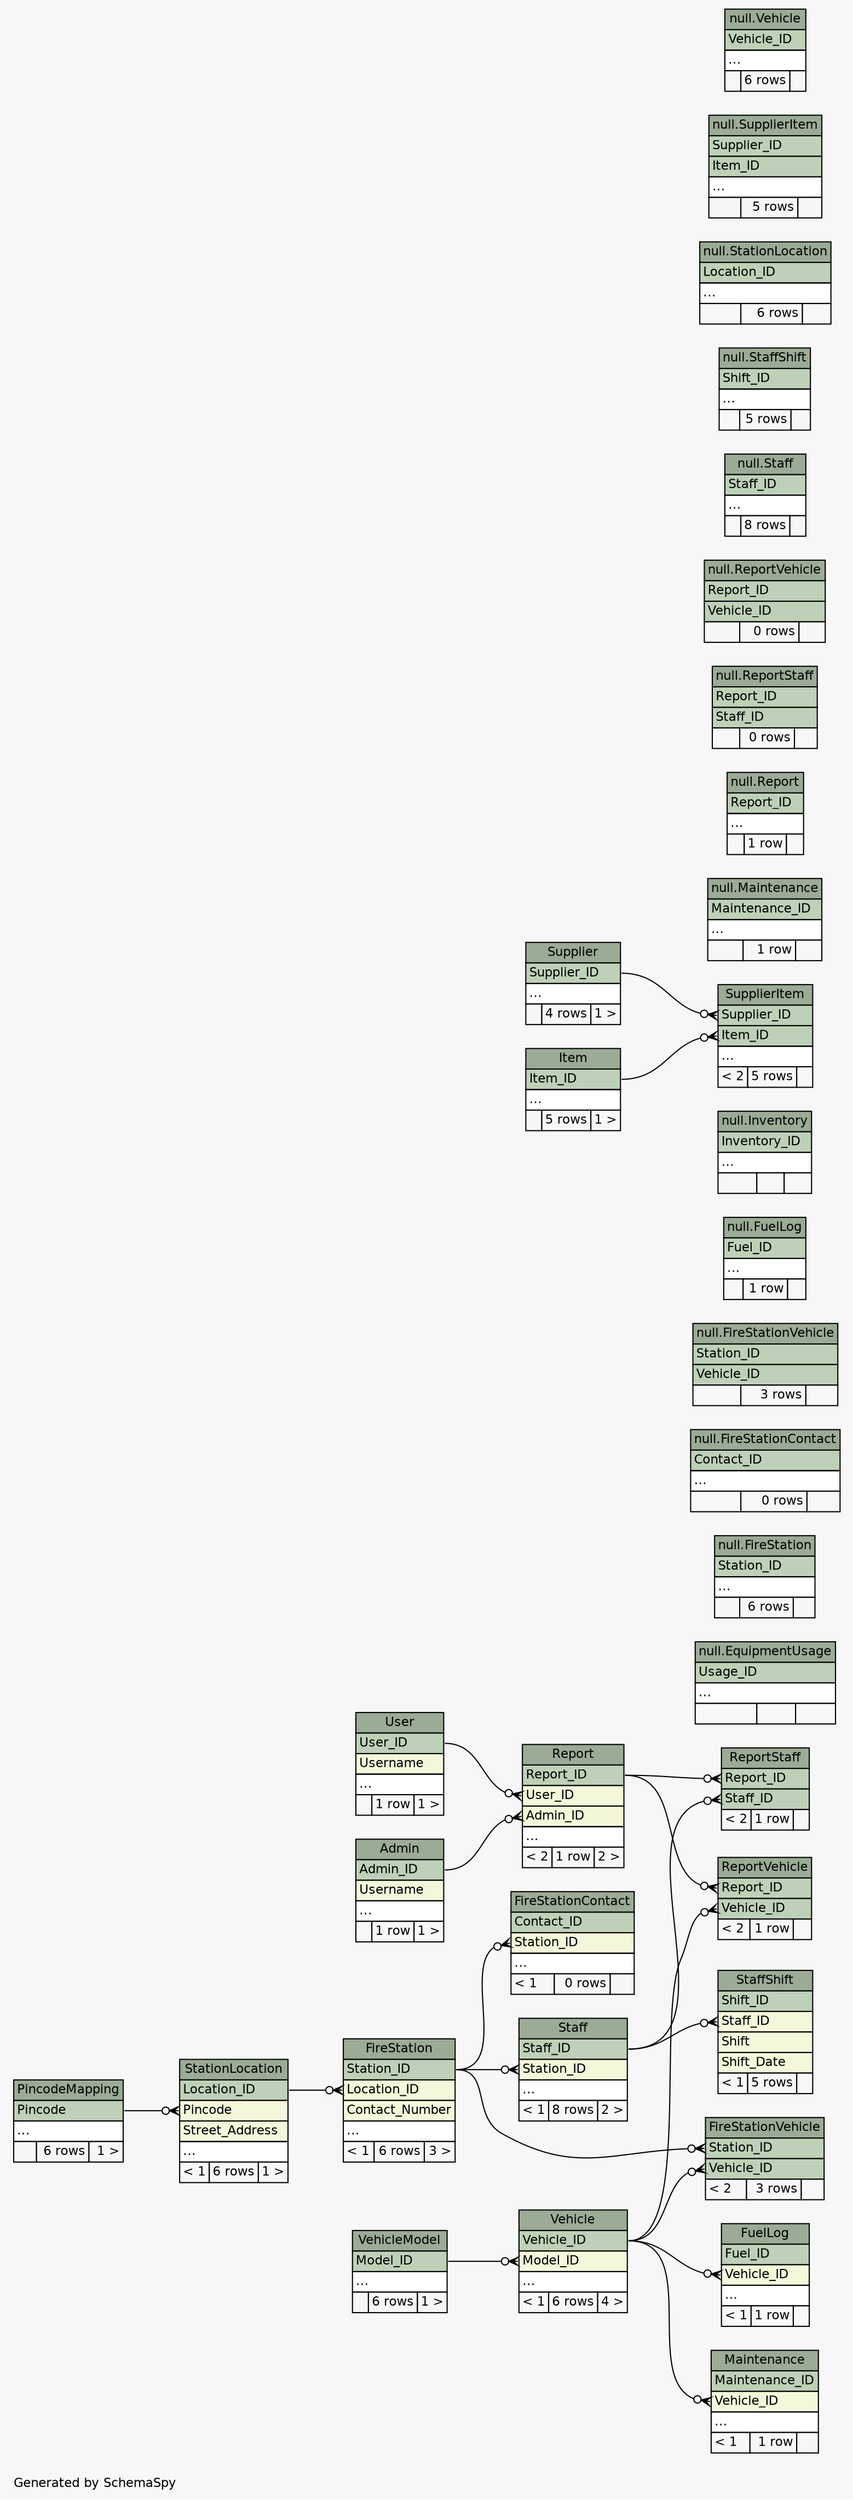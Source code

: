 // dot 12.1.0 on Linux 6.13.8-200.fc41.x86_64
// SchemaSpy rev 590
digraph "compactImpliedRelationshipsDiagram" {
  graph [
    rankdir="RL"
    bgcolor="#f7f7f7"
    label="\nGenerated by SchemaSpy"
    labeljust="l"
    nodesep="0.18"
    ranksep="0.46"
    fontname="Helvetica"
    fontsize="11"
  ];
  node [
    fontname="Helvetica"
    fontsize="11"
    shape="plaintext"
  ];
  edge [
    arrowsize="0.8"
  ];
  "Admin" [
    label=<
    <TABLE BORDER="0" CELLBORDER="1" CELLSPACING="0" BGCOLOR="#ffffff">
      <TR><TD COLSPAN="3" BGCOLOR="#9bab96" ALIGN="CENTER">Admin</TD></TR>
      <TR><TD PORT="Admin_ID" COLSPAN="3" BGCOLOR="#bed1b8" ALIGN="LEFT">Admin_ID</TD></TR>
      <TR><TD PORT="Username" COLSPAN="3" BGCOLOR="#f4f7da" ALIGN="LEFT">Username</TD></TR>
      <TR><TD PORT="elipses" COLSPAN="3" ALIGN="LEFT">...</TD></TR>
      <TR><TD ALIGN="LEFT" BGCOLOR="#f7f7f7">  </TD><TD ALIGN="RIGHT" BGCOLOR="#f7f7f7">1 row</TD><TD ALIGN="RIGHT" BGCOLOR="#f7f7f7">1 &gt;</TD></TR>
    </TABLE>>
    URL="tables/Admin.html"
    tooltip="Admin"
  ];
  "null.EquipmentUsage" [
    label=<
    <TABLE BORDER="0" CELLBORDER="1" CELLSPACING="0" BGCOLOR="#ffffff">
      <TR><TD COLSPAN="3" BGCOLOR="#9bab96" ALIGN="CENTER">null.EquipmentUsage</TD></TR>
      <TR><TD PORT="Usage_ID" COLSPAN="3" BGCOLOR="#bed1b8" ALIGN="LEFT">Usage_ID</TD></TR>
      <TR><TD PORT="elipses" COLSPAN="3" ALIGN="LEFT">...</TD></TR>
      <TR><TD ALIGN="LEFT" BGCOLOR="#f7f7f7">  </TD><TD ALIGN="RIGHT" BGCOLOR="#f7f7f7">  </TD><TD ALIGN="RIGHT" BGCOLOR="#f7f7f7">  </TD></TR>
    </TABLE>>
    URL="tables/../../null/tables/EquipmentUsage.html"
    tooltip="null.EquipmentUsage"
  ];
  "null.FireStation" [
    label=<
    <TABLE BORDER="0" CELLBORDER="1" CELLSPACING="0" BGCOLOR="#ffffff">
      <TR><TD COLSPAN="3" BGCOLOR="#9bab96" ALIGN="CENTER">null.FireStation</TD></TR>
      <TR><TD PORT="Station_ID" COLSPAN="3" BGCOLOR="#bed1b8" ALIGN="LEFT">Station_ID</TD></TR>
      <TR><TD PORT="elipses" COLSPAN="3" ALIGN="LEFT">...</TD></TR>
      <TR><TD ALIGN="LEFT" BGCOLOR="#f7f7f7">  </TD><TD ALIGN="RIGHT" BGCOLOR="#f7f7f7">6 rows</TD><TD ALIGN="RIGHT" BGCOLOR="#f7f7f7">  </TD></TR>
    </TABLE>>
    URL="tables/../../null/tables/FireStation.html"
    tooltip="null.FireStation"
  ];
  "FireStation" [
    label=<
    <TABLE BORDER="0" CELLBORDER="1" CELLSPACING="0" BGCOLOR="#ffffff">
      <TR><TD COLSPAN="3" BGCOLOR="#9bab96" ALIGN="CENTER">FireStation</TD></TR>
      <TR><TD PORT="Station_ID" COLSPAN="3" BGCOLOR="#bed1b8" ALIGN="LEFT">Station_ID</TD></TR>
      <TR><TD PORT="Location_ID" COLSPAN="3" BGCOLOR="#f4f7da" ALIGN="LEFT">Location_ID</TD></TR>
      <TR><TD PORT="Contact_Number" COLSPAN="3" BGCOLOR="#f4f7da" ALIGN="LEFT">Contact_Number</TD></TR>
      <TR><TD PORT="elipses" COLSPAN="3" ALIGN="LEFT">...</TD></TR>
      <TR><TD ALIGN="LEFT" BGCOLOR="#f7f7f7">&lt; 1</TD><TD ALIGN="RIGHT" BGCOLOR="#f7f7f7">6 rows</TD><TD ALIGN="RIGHT" BGCOLOR="#f7f7f7">3 &gt;</TD></TR>
    </TABLE>>
    URL="tables/FireStation.html"
    tooltip="FireStation"
  ];
  "null.FireStationContact" [
    label=<
    <TABLE BORDER="0" CELLBORDER="1" CELLSPACING="0" BGCOLOR="#ffffff">
      <TR><TD COLSPAN="3" BGCOLOR="#9bab96" ALIGN="CENTER">null.FireStationContact</TD></TR>
      <TR><TD PORT="Contact_ID" COLSPAN="3" BGCOLOR="#bed1b8" ALIGN="LEFT">Contact_ID</TD></TR>
      <TR><TD PORT="elipses" COLSPAN="3" ALIGN="LEFT">...</TD></TR>
      <TR><TD ALIGN="LEFT" BGCOLOR="#f7f7f7">  </TD><TD ALIGN="RIGHT" BGCOLOR="#f7f7f7">0 rows</TD><TD ALIGN="RIGHT" BGCOLOR="#f7f7f7">  </TD></TR>
    </TABLE>>
    URL="tables/../../null/tables/FireStationContact.html"
    tooltip="null.FireStationContact"
  ];
  "FireStationContact" [
    label=<
    <TABLE BORDER="0" CELLBORDER="1" CELLSPACING="0" BGCOLOR="#ffffff">
      <TR><TD COLSPAN="3" BGCOLOR="#9bab96" ALIGN="CENTER">FireStationContact</TD></TR>
      <TR><TD PORT="Contact_ID" COLSPAN="3" BGCOLOR="#bed1b8" ALIGN="LEFT">Contact_ID</TD></TR>
      <TR><TD PORT="Station_ID" COLSPAN="3" BGCOLOR="#f4f7da" ALIGN="LEFT">Station_ID</TD></TR>
      <TR><TD PORT="elipses" COLSPAN="3" ALIGN="LEFT">...</TD></TR>
      <TR><TD ALIGN="LEFT" BGCOLOR="#f7f7f7">&lt; 1</TD><TD ALIGN="RIGHT" BGCOLOR="#f7f7f7">0 rows</TD><TD ALIGN="RIGHT" BGCOLOR="#f7f7f7">  </TD></TR>
    </TABLE>>
    URL="tables/FireStationContact.html"
    tooltip="FireStationContact"
  ];
  "null.FireStationVehicle" [
    label=<
    <TABLE BORDER="0" CELLBORDER="1" CELLSPACING="0" BGCOLOR="#ffffff">
      <TR><TD COLSPAN="3" BGCOLOR="#9bab96" ALIGN="CENTER">null.FireStationVehicle</TD></TR>
      <TR><TD PORT="Station_ID" COLSPAN="3" BGCOLOR="#bed1b8" ALIGN="LEFT">Station_ID</TD></TR>
      <TR><TD PORT="Vehicle_ID" COLSPAN="3" BGCOLOR="#bed1b8" ALIGN="LEFT">Vehicle_ID</TD></TR>
      <TR><TD ALIGN="LEFT" BGCOLOR="#f7f7f7">  </TD><TD ALIGN="RIGHT" BGCOLOR="#f7f7f7">3 rows</TD><TD ALIGN="RIGHT" BGCOLOR="#f7f7f7">  </TD></TR>
    </TABLE>>
    URL="tables/../../null/tables/FireStationVehicle.html"
    tooltip="null.FireStationVehicle"
  ];
  "FireStationVehicle" [
    label=<
    <TABLE BORDER="0" CELLBORDER="1" CELLSPACING="0" BGCOLOR="#ffffff">
      <TR><TD COLSPAN="3" BGCOLOR="#9bab96" ALIGN="CENTER">FireStationVehicle</TD></TR>
      <TR><TD PORT="Station_ID" COLSPAN="3" BGCOLOR="#bed1b8" ALIGN="LEFT">Station_ID</TD></TR>
      <TR><TD PORT="Vehicle_ID" COLSPAN="3" BGCOLOR="#bed1b8" ALIGN="LEFT">Vehicle_ID</TD></TR>
      <TR><TD ALIGN="LEFT" BGCOLOR="#f7f7f7">&lt; 2</TD><TD ALIGN="RIGHT" BGCOLOR="#f7f7f7">3 rows</TD><TD ALIGN="RIGHT" BGCOLOR="#f7f7f7">  </TD></TR>
    </TABLE>>
    URL="tables/FireStationVehicle.html"
    tooltip="FireStationVehicle"
  ];
  "null.FuelLog" [
    label=<
    <TABLE BORDER="0" CELLBORDER="1" CELLSPACING="0" BGCOLOR="#ffffff">
      <TR><TD COLSPAN="3" BGCOLOR="#9bab96" ALIGN="CENTER">null.FuelLog</TD></TR>
      <TR><TD PORT="Fuel_ID" COLSPAN="3" BGCOLOR="#bed1b8" ALIGN="LEFT">Fuel_ID</TD></TR>
      <TR><TD PORT="elipses" COLSPAN="3" ALIGN="LEFT">...</TD></TR>
      <TR><TD ALIGN="LEFT" BGCOLOR="#f7f7f7">  </TD><TD ALIGN="RIGHT" BGCOLOR="#f7f7f7">1 row</TD><TD ALIGN="RIGHT" BGCOLOR="#f7f7f7">  </TD></TR>
    </TABLE>>
    URL="tables/../../null/tables/FuelLog.html"
    tooltip="null.FuelLog"
  ];
  "FuelLog" [
    label=<
    <TABLE BORDER="0" CELLBORDER="1" CELLSPACING="0" BGCOLOR="#ffffff">
      <TR><TD COLSPAN="3" BGCOLOR="#9bab96" ALIGN="CENTER">FuelLog</TD></TR>
      <TR><TD PORT="Fuel_ID" COLSPAN="3" BGCOLOR="#bed1b8" ALIGN="LEFT">Fuel_ID</TD></TR>
      <TR><TD PORT="Vehicle_ID" COLSPAN="3" BGCOLOR="#f4f7da" ALIGN="LEFT">Vehicle_ID</TD></TR>
      <TR><TD PORT="elipses" COLSPAN="3" ALIGN="LEFT">...</TD></TR>
      <TR><TD ALIGN="LEFT" BGCOLOR="#f7f7f7">&lt; 1</TD><TD ALIGN="RIGHT" BGCOLOR="#f7f7f7">1 row</TD><TD ALIGN="RIGHT" BGCOLOR="#f7f7f7">  </TD></TR>
    </TABLE>>
    URL="tables/FuelLog.html"
    tooltip="FuelLog"
  ];
  "null.Inventory" [
    label=<
    <TABLE BORDER="0" CELLBORDER="1" CELLSPACING="0" BGCOLOR="#ffffff">
      <TR><TD COLSPAN="3" BGCOLOR="#9bab96" ALIGN="CENTER">null.Inventory</TD></TR>
      <TR><TD PORT="Inventory_ID" COLSPAN="3" BGCOLOR="#bed1b8" ALIGN="LEFT">Inventory_ID</TD></TR>
      <TR><TD PORT="elipses" COLSPAN="3" ALIGN="LEFT">...</TD></TR>
      <TR><TD ALIGN="LEFT" BGCOLOR="#f7f7f7">  </TD><TD ALIGN="RIGHT" BGCOLOR="#f7f7f7">  </TD><TD ALIGN="RIGHT" BGCOLOR="#f7f7f7">  </TD></TR>
    </TABLE>>
    URL="tables/../../null/tables/Inventory.html"
    tooltip="null.Inventory"
  ];
  "Item" [
    label=<
    <TABLE BORDER="0" CELLBORDER="1" CELLSPACING="0" BGCOLOR="#ffffff">
      <TR><TD COLSPAN="3" BGCOLOR="#9bab96" ALIGN="CENTER">Item</TD></TR>
      <TR><TD PORT="Item_ID" COLSPAN="3" BGCOLOR="#bed1b8" ALIGN="LEFT">Item_ID</TD></TR>
      <TR><TD PORT="elipses" COLSPAN="3" ALIGN="LEFT">...</TD></TR>
      <TR><TD ALIGN="LEFT" BGCOLOR="#f7f7f7">  </TD><TD ALIGN="RIGHT" BGCOLOR="#f7f7f7">5 rows</TD><TD ALIGN="RIGHT" BGCOLOR="#f7f7f7">1 &gt;</TD></TR>
    </TABLE>>
    URL="tables/Item.html"
    tooltip="Item"
  ];
  "null.Maintenance" [
    label=<
    <TABLE BORDER="0" CELLBORDER="1" CELLSPACING="0" BGCOLOR="#ffffff">
      <TR><TD COLSPAN="3" BGCOLOR="#9bab96" ALIGN="CENTER">null.Maintenance</TD></TR>
      <TR><TD PORT="Maintenance_ID" COLSPAN="3" BGCOLOR="#bed1b8" ALIGN="LEFT">Maintenance_ID</TD></TR>
      <TR><TD PORT="elipses" COLSPAN="3" ALIGN="LEFT">...</TD></TR>
      <TR><TD ALIGN="LEFT" BGCOLOR="#f7f7f7">  </TD><TD ALIGN="RIGHT" BGCOLOR="#f7f7f7">1 row</TD><TD ALIGN="RIGHT" BGCOLOR="#f7f7f7">  </TD></TR>
    </TABLE>>
    URL="tables/../../null/tables/Maintenance.html"
    tooltip="null.Maintenance"
  ];
  "Maintenance" [
    label=<
    <TABLE BORDER="0" CELLBORDER="1" CELLSPACING="0" BGCOLOR="#ffffff">
      <TR><TD COLSPAN="3" BGCOLOR="#9bab96" ALIGN="CENTER">Maintenance</TD></TR>
      <TR><TD PORT="Maintenance_ID" COLSPAN="3" BGCOLOR="#bed1b8" ALIGN="LEFT">Maintenance_ID</TD></TR>
      <TR><TD PORT="Vehicle_ID" COLSPAN="3" BGCOLOR="#f4f7da" ALIGN="LEFT">Vehicle_ID</TD></TR>
      <TR><TD PORT="elipses" COLSPAN="3" ALIGN="LEFT">...</TD></TR>
      <TR><TD ALIGN="LEFT" BGCOLOR="#f7f7f7">&lt; 1</TD><TD ALIGN="RIGHT" BGCOLOR="#f7f7f7">1 row</TD><TD ALIGN="RIGHT" BGCOLOR="#f7f7f7">  </TD></TR>
    </TABLE>>
    URL="tables/Maintenance.html"
    tooltip="Maintenance"
  ];
  "PincodeMapping" [
    label=<
    <TABLE BORDER="0" CELLBORDER="1" CELLSPACING="0" BGCOLOR="#ffffff">
      <TR><TD COLSPAN="3" BGCOLOR="#9bab96" ALIGN="CENTER">PincodeMapping</TD></TR>
      <TR><TD PORT="Pincode" COLSPAN="3" BGCOLOR="#bed1b8" ALIGN="LEFT">Pincode</TD></TR>
      <TR><TD PORT="elipses" COLSPAN="3" ALIGN="LEFT">...</TD></TR>
      <TR><TD ALIGN="LEFT" BGCOLOR="#f7f7f7">  </TD><TD ALIGN="RIGHT" BGCOLOR="#f7f7f7">6 rows</TD><TD ALIGN="RIGHT" BGCOLOR="#f7f7f7">1 &gt;</TD></TR>
    </TABLE>>
    URL="tables/PincodeMapping.html"
    tooltip="PincodeMapping"
  ];
  "null.Report" [
    label=<
    <TABLE BORDER="0" CELLBORDER="1" CELLSPACING="0" BGCOLOR="#ffffff">
      <TR><TD COLSPAN="3" BGCOLOR="#9bab96" ALIGN="CENTER">null.Report</TD></TR>
      <TR><TD PORT="Report_ID" COLSPAN="3" BGCOLOR="#bed1b8" ALIGN="LEFT">Report_ID</TD></TR>
      <TR><TD PORT="elipses" COLSPAN="3" ALIGN="LEFT">...</TD></TR>
      <TR><TD ALIGN="LEFT" BGCOLOR="#f7f7f7">  </TD><TD ALIGN="RIGHT" BGCOLOR="#f7f7f7">1 row</TD><TD ALIGN="RIGHT" BGCOLOR="#f7f7f7">  </TD></TR>
    </TABLE>>
    URL="tables/../../null/tables/Report.html"
    tooltip="null.Report"
  ];
  "Report" [
    label=<
    <TABLE BORDER="0" CELLBORDER="1" CELLSPACING="0" BGCOLOR="#ffffff">
      <TR><TD COLSPAN="3" BGCOLOR="#9bab96" ALIGN="CENTER">Report</TD></TR>
      <TR><TD PORT="Report_ID" COLSPAN="3" BGCOLOR="#bed1b8" ALIGN="LEFT">Report_ID</TD></TR>
      <TR><TD PORT="User_ID" COLSPAN="3" BGCOLOR="#f4f7da" ALIGN="LEFT">User_ID</TD></TR>
      <TR><TD PORT="Admin_ID" COLSPAN="3" BGCOLOR="#f4f7da" ALIGN="LEFT">Admin_ID</TD></TR>
      <TR><TD PORT="elipses" COLSPAN="3" ALIGN="LEFT">...</TD></TR>
      <TR><TD ALIGN="LEFT" BGCOLOR="#f7f7f7">&lt; 2</TD><TD ALIGN="RIGHT" BGCOLOR="#f7f7f7">1 row</TD><TD ALIGN="RIGHT" BGCOLOR="#f7f7f7">2 &gt;</TD></TR>
    </TABLE>>
    URL="tables/Report.html"
    tooltip="Report"
  ];
  "null.ReportStaff" [
    label=<
    <TABLE BORDER="0" CELLBORDER="1" CELLSPACING="0" BGCOLOR="#ffffff">
      <TR><TD COLSPAN="3" BGCOLOR="#9bab96" ALIGN="CENTER">null.ReportStaff</TD></TR>
      <TR><TD PORT="Report_ID" COLSPAN="3" BGCOLOR="#bed1b8" ALIGN="LEFT">Report_ID</TD></TR>
      <TR><TD PORT="Staff_ID" COLSPAN="3" BGCOLOR="#bed1b8" ALIGN="LEFT">Staff_ID</TD></TR>
      <TR><TD ALIGN="LEFT" BGCOLOR="#f7f7f7">  </TD><TD ALIGN="RIGHT" BGCOLOR="#f7f7f7">0 rows</TD><TD ALIGN="RIGHT" BGCOLOR="#f7f7f7">  </TD></TR>
    </TABLE>>
    URL="tables/../../null/tables/ReportStaff.html"
    tooltip="null.ReportStaff"
  ];
  "ReportStaff" [
    label=<
    <TABLE BORDER="0" CELLBORDER="1" CELLSPACING="0" BGCOLOR="#ffffff">
      <TR><TD COLSPAN="3" BGCOLOR="#9bab96" ALIGN="CENTER">ReportStaff</TD></TR>
      <TR><TD PORT="Report_ID" COLSPAN="3" BGCOLOR="#bed1b8" ALIGN="LEFT">Report_ID</TD></TR>
      <TR><TD PORT="Staff_ID" COLSPAN="3" BGCOLOR="#bed1b8" ALIGN="LEFT">Staff_ID</TD></TR>
      <TR><TD ALIGN="LEFT" BGCOLOR="#f7f7f7">&lt; 2</TD><TD ALIGN="RIGHT" BGCOLOR="#f7f7f7">1 row</TD><TD ALIGN="RIGHT" BGCOLOR="#f7f7f7">  </TD></TR>
    </TABLE>>
    URL="tables/ReportStaff.html"
    tooltip="ReportStaff"
  ];
  "null.ReportVehicle" [
    label=<
    <TABLE BORDER="0" CELLBORDER="1" CELLSPACING="0" BGCOLOR="#ffffff">
      <TR><TD COLSPAN="3" BGCOLOR="#9bab96" ALIGN="CENTER">null.ReportVehicle</TD></TR>
      <TR><TD PORT="Report_ID" COLSPAN="3" BGCOLOR="#bed1b8" ALIGN="LEFT">Report_ID</TD></TR>
      <TR><TD PORT="Vehicle_ID" COLSPAN="3" BGCOLOR="#bed1b8" ALIGN="LEFT">Vehicle_ID</TD></TR>
      <TR><TD ALIGN="LEFT" BGCOLOR="#f7f7f7">  </TD><TD ALIGN="RIGHT" BGCOLOR="#f7f7f7">0 rows</TD><TD ALIGN="RIGHT" BGCOLOR="#f7f7f7">  </TD></TR>
    </TABLE>>
    URL="tables/../../null/tables/ReportVehicle.html"
    tooltip="null.ReportVehicle"
  ];
  "ReportVehicle" [
    label=<
    <TABLE BORDER="0" CELLBORDER="1" CELLSPACING="0" BGCOLOR="#ffffff">
      <TR><TD COLSPAN="3" BGCOLOR="#9bab96" ALIGN="CENTER">ReportVehicle</TD></TR>
      <TR><TD PORT="Report_ID" COLSPAN="3" BGCOLOR="#bed1b8" ALIGN="LEFT">Report_ID</TD></TR>
      <TR><TD PORT="Vehicle_ID" COLSPAN="3" BGCOLOR="#bed1b8" ALIGN="LEFT">Vehicle_ID</TD></TR>
      <TR><TD ALIGN="LEFT" BGCOLOR="#f7f7f7">&lt; 2</TD><TD ALIGN="RIGHT" BGCOLOR="#f7f7f7">1 row</TD><TD ALIGN="RIGHT" BGCOLOR="#f7f7f7">  </TD></TR>
    </TABLE>>
    URL="tables/ReportVehicle.html"
    tooltip="ReportVehicle"
  ];
  "null.Staff" [
    label=<
    <TABLE BORDER="0" CELLBORDER="1" CELLSPACING="0" BGCOLOR="#ffffff">
      <TR><TD COLSPAN="3" BGCOLOR="#9bab96" ALIGN="CENTER">null.Staff</TD></TR>
      <TR><TD PORT="Staff_ID" COLSPAN="3" BGCOLOR="#bed1b8" ALIGN="LEFT">Staff_ID</TD></TR>
      <TR><TD PORT="elipses" COLSPAN="3" ALIGN="LEFT">...</TD></TR>
      <TR><TD ALIGN="LEFT" BGCOLOR="#f7f7f7">  </TD><TD ALIGN="RIGHT" BGCOLOR="#f7f7f7">8 rows</TD><TD ALIGN="RIGHT" BGCOLOR="#f7f7f7">  </TD></TR>
    </TABLE>>
    URL="tables/../../null/tables/Staff.html"
    tooltip="null.Staff"
  ];
  "Staff" [
    label=<
    <TABLE BORDER="0" CELLBORDER="1" CELLSPACING="0" BGCOLOR="#ffffff">
      <TR><TD COLSPAN="3" BGCOLOR="#9bab96" ALIGN="CENTER">Staff</TD></TR>
      <TR><TD PORT="Staff_ID" COLSPAN="3" BGCOLOR="#bed1b8" ALIGN="LEFT">Staff_ID</TD></TR>
      <TR><TD PORT="Station_ID" COLSPAN="3" BGCOLOR="#f4f7da" ALIGN="LEFT">Station_ID</TD></TR>
      <TR><TD PORT="elipses" COLSPAN="3" ALIGN="LEFT">...</TD></TR>
      <TR><TD ALIGN="LEFT" BGCOLOR="#f7f7f7">&lt; 1</TD><TD ALIGN="RIGHT" BGCOLOR="#f7f7f7">8 rows</TD><TD ALIGN="RIGHT" BGCOLOR="#f7f7f7">2 &gt;</TD></TR>
    </TABLE>>
    URL="tables/Staff.html"
    tooltip="Staff"
  ];
  "null.StaffShift" [
    label=<
    <TABLE BORDER="0" CELLBORDER="1" CELLSPACING="0" BGCOLOR="#ffffff">
      <TR><TD COLSPAN="3" BGCOLOR="#9bab96" ALIGN="CENTER">null.StaffShift</TD></TR>
      <TR><TD PORT="Shift_ID" COLSPAN="3" BGCOLOR="#bed1b8" ALIGN="LEFT">Shift_ID</TD></TR>
      <TR><TD PORT="elipses" COLSPAN="3" ALIGN="LEFT">...</TD></TR>
      <TR><TD ALIGN="LEFT" BGCOLOR="#f7f7f7">  </TD><TD ALIGN="RIGHT" BGCOLOR="#f7f7f7">5 rows</TD><TD ALIGN="RIGHT" BGCOLOR="#f7f7f7">  </TD></TR>
    </TABLE>>
    URL="tables/../../null/tables/StaffShift.html"
    tooltip="null.StaffShift"
  ];
  "StaffShift" [
    label=<
    <TABLE BORDER="0" CELLBORDER="1" CELLSPACING="0" BGCOLOR="#ffffff">
      <TR><TD COLSPAN="3" BGCOLOR="#9bab96" ALIGN="CENTER">StaffShift</TD></TR>
      <TR><TD PORT="Shift_ID" COLSPAN="3" BGCOLOR="#bed1b8" ALIGN="LEFT">Shift_ID</TD></TR>
      <TR><TD PORT="Staff_ID" COLSPAN="3" BGCOLOR="#f4f7da" ALIGN="LEFT">Staff_ID</TD></TR>
      <TR><TD PORT="Shift" COLSPAN="3" BGCOLOR="#f4f7da" ALIGN="LEFT">Shift</TD></TR>
      <TR><TD PORT="Shift_Date" COLSPAN="3" BGCOLOR="#f4f7da" ALIGN="LEFT">Shift_Date</TD></TR>
      <TR><TD ALIGN="LEFT" BGCOLOR="#f7f7f7">&lt; 1</TD><TD ALIGN="RIGHT" BGCOLOR="#f7f7f7">5 rows</TD><TD ALIGN="RIGHT" BGCOLOR="#f7f7f7">  </TD></TR>
    </TABLE>>
    URL="tables/StaffShift.html"
    tooltip="StaffShift"
  ];
  "null.StationLocation" [
    label=<
    <TABLE BORDER="0" CELLBORDER="1" CELLSPACING="0" BGCOLOR="#ffffff">
      <TR><TD COLSPAN="3" BGCOLOR="#9bab96" ALIGN="CENTER">null.StationLocation</TD></TR>
      <TR><TD PORT="Location_ID" COLSPAN="3" BGCOLOR="#bed1b8" ALIGN="LEFT">Location_ID</TD></TR>
      <TR><TD PORT="elipses" COLSPAN="3" ALIGN="LEFT">...</TD></TR>
      <TR><TD ALIGN="LEFT" BGCOLOR="#f7f7f7">  </TD><TD ALIGN="RIGHT" BGCOLOR="#f7f7f7">6 rows</TD><TD ALIGN="RIGHT" BGCOLOR="#f7f7f7">  </TD></TR>
    </TABLE>>
    URL="tables/../../null/tables/StationLocation.html"
    tooltip="null.StationLocation"
  ];
  "StationLocation" [
    label=<
    <TABLE BORDER="0" CELLBORDER="1" CELLSPACING="0" BGCOLOR="#ffffff">
      <TR><TD COLSPAN="3" BGCOLOR="#9bab96" ALIGN="CENTER">StationLocation</TD></TR>
      <TR><TD PORT="Location_ID" COLSPAN="3" BGCOLOR="#bed1b8" ALIGN="LEFT">Location_ID</TD></TR>
      <TR><TD PORT="Pincode" COLSPAN="3" BGCOLOR="#f4f7da" ALIGN="LEFT">Pincode</TD></TR>
      <TR><TD PORT="Street_Address" COLSPAN="3" BGCOLOR="#f4f7da" ALIGN="LEFT">Street_Address</TD></TR>
      <TR><TD PORT="elipses" COLSPAN="3" ALIGN="LEFT">...</TD></TR>
      <TR><TD ALIGN="LEFT" BGCOLOR="#f7f7f7">&lt; 1</TD><TD ALIGN="RIGHT" BGCOLOR="#f7f7f7">6 rows</TD><TD ALIGN="RIGHT" BGCOLOR="#f7f7f7">1 &gt;</TD></TR>
    </TABLE>>
    URL="tables/StationLocation.html"
    tooltip="StationLocation"
  ];
  "Supplier" [
    label=<
    <TABLE BORDER="0" CELLBORDER="1" CELLSPACING="0" BGCOLOR="#ffffff">
      <TR><TD COLSPAN="3" BGCOLOR="#9bab96" ALIGN="CENTER">Supplier</TD></TR>
      <TR><TD PORT="Supplier_ID" COLSPAN="3" BGCOLOR="#bed1b8" ALIGN="LEFT">Supplier_ID</TD></TR>
      <TR><TD PORT="elipses" COLSPAN="3" ALIGN="LEFT">...</TD></TR>
      <TR><TD ALIGN="LEFT" BGCOLOR="#f7f7f7">  </TD><TD ALIGN="RIGHT" BGCOLOR="#f7f7f7">4 rows</TD><TD ALIGN="RIGHT" BGCOLOR="#f7f7f7">1 &gt;</TD></TR>
    </TABLE>>
    URL="tables/Supplier.html"
    tooltip="Supplier"
  ];
  "null.SupplierItem" [
    label=<
    <TABLE BORDER="0" CELLBORDER="1" CELLSPACING="0" BGCOLOR="#ffffff">
      <TR><TD COLSPAN="3" BGCOLOR="#9bab96" ALIGN="CENTER">null.SupplierItem</TD></TR>
      <TR><TD PORT="Supplier_ID" COLSPAN="3" BGCOLOR="#bed1b8" ALIGN="LEFT">Supplier_ID</TD></TR>
      <TR><TD PORT="Item_ID" COLSPAN="3" BGCOLOR="#bed1b8" ALIGN="LEFT">Item_ID</TD></TR>
      <TR><TD PORT="elipses" COLSPAN="3" ALIGN="LEFT">...</TD></TR>
      <TR><TD ALIGN="LEFT" BGCOLOR="#f7f7f7">  </TD><TD ALIGN="RIGHT" BGCOLOR="#f7f7f7">5 rows</TD><TD ALIGN="RIGHT" BGCOLOR="#f7f7f7">  </TD></TR>
    </TABLE>>
    URL="tables/../../null/tables/SupplierItem.html"
    tooltip="null.SupplierItem"
  ];
  "SupplierItem" [
    label=<
    <TABLE BORDER="0" CELLBORDER="1" CELLSPACING="0" BGCOLOR="#ffffff">
      <TR><TD COLSPAN="3" BGCOLOR="#9bab96" ALIGN="CENTER">SupplierItem</TD></TR>
      <TR><TD PORT="Supplier_ID" COLSPAN="3" BGCOLOR="#bed1b8" ALIGN="LEFT">Supplier_ID</TD></TR>
      <TR><TD PORT="Item_ID" COLSPAN="3" BGCOLOR="#bed1b8" ALIGN="LEFT">Item_ID</TD></TR>
      <TR><TD PORT="elipses" COLSPAN="3" ALIGN="LEFT">...</TD></TR>
      <TR><TD ALIGN="LEFT" BGCOLOR="#f7f7f7">&lt; 2</TD><TD ALIGN="RIGHT" BGCOLOR="#f7f7f7">5 rows</TD><TD ALIGN="RIGHT" BGCOLOR="#f7f7f7">  </TD></TR>
    </TABLE>>
    URL="tables/SupplierItem.html"
    tooltip="SupplierItem"
  ];
  "User" [
    label=<
    <TABLE BORDER="0" CELLBORDER="1" CELLSPACING="0" BGCOLOR="#ffffff">
      <TR><TD COLSPAN="3" BGCOLOR="#9bab96" ALIGN="CENTER">User</TD></TR>
      <TR><TD PORT="User_ID" COLSPAN="3" BGCOLOR="#bed1b8" ALIGN="LEFT">User_ID</TD></TR>
      <TR><TD PORT="Username" COLSPAN="3" BGCOLOR="#f4f7da" ALIGN="LEFT">Username</TD></TR>
      <TR><TD PORT="elipses" COLSPAN="3" ALIGN="LEFT">...</TD></TR>
      <TR><TD ALIGN="LEFT" BGCOLOR="#f7f7f7">  </TD><TD ALIGN="RIGHT" BGCOLOR="#f7f7f7">1 row</TD><TD ALIGN="RIGHT" BGCOLOR="#f7f7f7">1 &gt;</TD></TR>
    </TABLE>>
    URL="tables/User.html"
    tooltip="User"
  ];
  "null.Vehicle" [
    label=<
    <TABLE BORDER="0" CELLBORDER="1" CELLSPACING="0" BGCOLOR="#ffffff">
      <TR><TD COLSPAN="3" BGCOLOR="#9bab96" ALIGN="CENTER">null.Vehicle</TD></TR>
      <TR><TD PORT="Vehicle_ID" COLSPAN="3" BGCOLOR="#bed1b8" ALIGN="LEFT">Vehicle_ID</TD></TR>
      <TR><TD PORT="elipses" COLSPAN="3" ALIGN="LEFT">...</TD></TR>
      <TR><TD ALIGN="LEFT" BGCOLOR="#f7f7f7">  </TD><TD ALIGN="RIGHT" BGCOLOR="#f7f7f7">6 rows</TD><TD ALIGN="RIGHT" BGCOLOR="#f7f7f7">  </TD></TR>
    </TABLE>>
    URL="tables/../../null/tables/Vehicle.html"
    tooltip="null.Vehicle"
  ];
  "Vehicle" [
    label=<
    <TABLE BORDER="0" CELLBORDER="1" CELLSPACING="0" BGCOLOR="#ffffff">
      <TR><TD COLSPAN="3" BGCOLOR="#9bab96" ALIGN="CENTER">Vehicle</TD></TR>
      <TR><TD PORT="Vehicle_ID" COLSPAN="3" BGCOLOR="#bed1b8" ALIGN="LEFT">Vehicle_ID</TD></TR>
      <TR><TD PORT="Model_ID" COLSPAN="3" BGCOLOR="#f4f7da" ALIGN="LEFT">Model_ID</TD></TR>
      <TR><TD PORT="elipses" COLSPAN="3" ALIGN="LEFT">...</TD></TR>
      <TR><TD ALIGN="LEFT" BGCOLOR="#f7f7f7">&lt; 1</TD><TD ALIGN="RIGHT" BGCOLOR="#f7f7f7">6 rows</TD><TD ALIGN="RIGHT" BGCOLOR="#f7f7f7">4 &gt;</TD></TR>
    </TABLE>>
    URL="tables/Vehicle.html"
    tooltip="Vehicle"
  ];
  "VehicleModel" [
    label=<
    <TABLE BORDER="0" CELLBORDER="1" CELLSPACING="0" BGCOLOR="#ffffff">
      <TR><TD COLSPAN="3" BGCOLOR="#9bab96" ALIGN="CENTER">VehicleModel</TD></TR>
      <TR><TD PORT="Model_ID" COLSPAN="3" BGCOLOR="#bed1b8" ALIGN="LEFT">Model_ID</TD></TR>
      <TR><TD PORT="elipses" COLSPAN="3" ALIGN="LEFT">...</TD></TR>
      <TR><TD ALIGN="LEFT" BGCOLOR="#f7f7f7">  </TD><TD ALIGN="RIGHT" BGCOLOR="#f7f7f7">6 rows</TD><TD ALIGN="RIGHT" BGCOLOR="#f7f7f7">1 &gt;</TD></TR>
    </TABLE>>
    URL="tables/VehicleModel.html"
    tooltip="VehicleModel"
  ];
  "FireStation":"Location_ID":w -> "StationLocation":"Location_ID":e [arrowhead=none dir=back arrowtail=crowodot];
  "FireStationContact":"Station_ID":w -> "FireStation":"Station_ID":e [arrowhead=none dir=back arrowtail=crowodot];
  "FireStationVehicle":"Station_ID":w -> "FireStation":"Station_ID":e [arrowhead=none dir=back arrowtail=crowodot];
  "FireStationVehicle":"Vehicle_ID":w -> "Vehicle":"Vehicle_ID":e [arrowhead=none dir=back arrowtail=crowodot];
  "FuelLog":"Vehicle_ID":w -> "Vehicle":"Vehicle_ID":e [arrowhead=none dir=back arrowtail=crowodot];
  "Maintenance":"Vehicle_ID":w -> "Vehicle":"Vehicle_ID":e [arrowhead=none dir=back arrowtail=crowodot];
  "Report":"Admin_ID":w -> "Admin":"Admin_ID":e [arrowhead=none dir=back arrowtail=crowodot];
  "Report":"User_ID":w -> "User":"User_ID":e [arrowhead=none dir=back arrowtail=crowodot];
  "ReportStaff":"Report_ID":w -> "Report":"Report_ID":e [arrowhead=none dir=back arrowtail=crowodot];
  "ReportStaff":"Staff_ID":w -> "Staff":"Staff_ID":e [arrowhead=none dir=back arrowtail=crowodot];
  "ReportVehicle":"Report_ID":w -> "Report":"Report_ID":e [arrowhead=none dir=back arrowtail=crowodot];
  "ReportVehicle":"Vehicle_ID":w -> "Vehicle":"Vehicle_ID":e [arrowhead=none dir=back arrowtail=crowodot];
  "Staff":"Station_ID":w -> "FireStation":"Station_ID":e [arrowhead=none dir=back arrowtail=crowodot];
  "StaffShift":"Staff_ID":w -> "Staff":"Staff_ID":e [arrowhead=none dir=back arrowtail=crowodot];
  "StationLocation":"Pincode":w -> "PincodeMapping":"Pincode":e [arrowhead=none dir=back arrowtail=crowodot];
  "SupplierItem":"Item_ID":w -> "Item":"Item_ID":e [arrowhead=none dir=back arrowtail=crowodot];
  "SupplierItem":"Supplier_ID":w -> "Supplier":"Supplier_ID":e [arrowhead=none dir=back arrowtail=crowodot];
  "Vehicle":"Model_ID":w -> "VehicleModel":"Model_ID":e [arrowhead=none dir=back arrowtail=crowodot];
}
